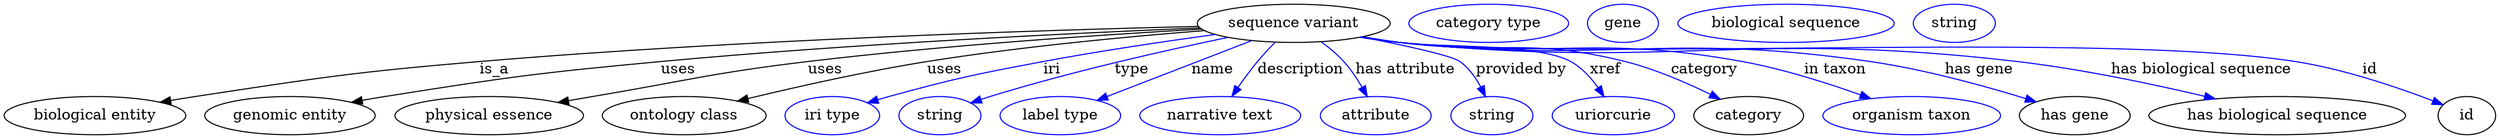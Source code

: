digraph {
	graph [bb="0,0,2335.1,123"];
	node [label="\N"];
	"sequence variant"	[height=0.5,
		label="sequence variant",
		pos="1208.1,105",
		width=2.5095];
	"biological entity"	[height=0.5,
		pos="85.142,18",
		width=2.3651];
	"sequence variant" -> "biological entity"	[label=is_a,
		lp="460.14,61.5",
		pos="e,146.24,30.562 1118.8,102.13 976.37,98.641 688.95,89.55 446.14,69 327,58.916 297.35,53.98 179.14,36 171.73,34.873 164.01,33.614 \
156.31,32.305"];
	"genomic entity"	[height=0.5,
		pos="268.14,18",
		width=2.2206];
	"sequence variant" -> "genomic entity"	[label=uses,
		lp="631.64,61.5",
		pos="e,325.98,30.582 1120.1,100.68 1004.2,95.884 794.07,85.704 615.14,69 500.04,58.255 471.3,54.186 357.14,36 350.36,34.919 343.3,33.712 \
336.25,32.454"];
	"physical essence"	[height=0.5,
		pos="454.14,18",
		width=2.4553];
	"sequence variant" -> "physical essence"	[label=uses,
		lp="769.64,61.5",
		pos="e,518.56,30.398 1122,99.563 1030.3,94.331 881.17,84.353 753.14,69 662.82,58.168 640.83,51.185 551.14,36 543.82,34.76 536.18,33.451 \
528.56,32.132"];
	"ontology class"	[height=0.5,
		pos="637.14,18",
		width=2.1304];
	"sequence variant" -> "ontology class"	[label=uses,
		lp="881.64,61.5",
		pos="e,687.09,31.679 1124.3,98.131 1054.6,92.613 953.06,83.079 865.14,69 807.55,59.777 742.64,45.119 696.85,34.053"];
	iri	[color=blue,
		height=0.5,
		label="iri type",
		pos="776.14,18",
		width=1.2277];
	"sequence variant" -> iri	[color=blue,
		label=iri,
		lp="982.14,61.5",
		pos="e,809.43,29.938 1134.6,94.483 1088.4,88.132 1027.6,79.112 974.14,69 909.63,56.801 893.51,53.205 830.14,36 826.56,35.029 822.87,33.974 \
819.17,32.883",
		style=solid];
	type	[color=blue,
		height=0.5,
		label=string,
		pos="877.14,18",
		width=1.0652];
	"sequence variant" -> type	[color=blue,
		label=type,
		lp="1056.1,61.5",
		pos="e,906.09,29.935 1146.6,91.733 1088.6,79.606 999.66,59.494 924.14,36 921.38,35.142 918.55,34.22 915.7,33.265",
		style=solid];
	name	[color=blue,
		height=0.5,
		label="label type",
		pos="990.14,18",
		width=1.5707];
	"sequence variant" -> name	[color=blue,
		label=name,
		lp="1133.1,61.5",
		pos="e,1024.4,32.354 1168.9,88.706 1130.9,73.9 1073.5,51.497 1034,36.107",
		style=solid];
	description	[color=blue,
		height=0.5,
		label="narrative text",
		pos="1140.1,18",
		width=2.0943];
	"sequence variant" -> description	[color=blue,
		label=description,
		lp="1213.6,61.5",
		pos="e,1150.3,36.264 1190,87.21 1184.3,81.64 1178.2,75.259 1173.1,69 1167,61.506 1161,52.858 1155.8,44.883",
		style=solid];
	"has attribute"	[color=blue,
		height=0.5,
		label=attribute,
		pos="1285.1,18",
		width=1.4443];
	"sequence variant" -> "has attribute"	[color=blue,
		label="has attribute",
		lp="1312.1,61.5",
		pos="e,1276.8,35.806 1233.4,87.367 1240.6,81.994 1248.1,75.684 1254.1,69 1260.7,61.751 1266.7,52.916 1271.7,44.701",
		style=solid];
	"provided by"	[color=blue,
		height=0.5,
		label=string,
		pos="1393.1,18",
		width=1.0652];
	"sequence variant" -> "provided by"	[color=blue,
		label="provided by",
		lp="1419.6,61.5",
		pos="e,1387.1,35.857 1271.7,92.102 1311,84.313 1355.4,74.578 1363.1,69 1371.5,62.987 1377.9,53.899 1382.6,45.113",
		style=solid];
	xref	[color=blue,
		height=0.5,
		label=uriorcurie,
		pos="1507.1,18",
		width=1.5887];
	"sequence variant" -> xref	[color=blue,
		label=xref,
		lp="1498.6,61.5",
		pos="e,1498,35.868 1272.8,92.355 1284.2,90.451 1296,88.585 1307.1,87 1342.3,81.989 1434.9,85.996 1466.1,69 1476.7,63.249 1485.6,53.548 \
1492.4,44.213",
		style=solid];
	category	[height=0.5,
		pos="1634.1,18",
		width=1.4263];
	"sequence variant" -> category	[color=blue,
		label=category,
		lp="1592.6,61.5",
		pos="e,1607.1,33.49 1271.9,92.231 1283.6,90.307 1295.7,88.467 1307.1,87 1400.1,75.063 1426.3,91.693 1517.1,69 1545.3,61.977 1575.3,49.012 \
1597.9,38.045",
		style=solid];
	"in taxon"	[color=blue,
		height=0.5,
		label="organism taxon",
		pos="1787.1,18",
		width=2.3109];
	"sequence variant" -> "in taxon"	[color=blue,
		label="in taxon",
		lp="1715.1,61.5",
		pos="e,1748.6,34.087 1271.1,92.082 1283,90.137 1295.4,88.328 1307.1,87 1449.1,70.882 1487.6,94.63 1628.1,69 1666.2,62.068 1707.8,48.762 \
1738.9,37.618",
		style=solid];
	"has gene"	[height=0.5,
		pos="1940.1,18",
		width=1.4443];
	"sequence variant" -> "has gene"	[color=blue,
		label="has gene",
		lp="1850.1,61.5",
		pos="e,1903.8,31.039 1270.8,91.98 1282.8,90.032 1295.3,88.248 1307.1,87 1502.2,66.358 1554,97.108 1748.1,69 1798.8,61.66 1855.4,45.975 \
1894,34.118",
		style=solid];
	"has biological sequence"	[height=0.5,
		pos="2130.1,18",
		width=3.34];
	"sequence variant" -> "has biological sequence"	[color=blue,
		label="has biological sequence",
		lp="2058.6,61.5",
		pos="e,2071.9,33.856 1270.5,91.93 1282.6,89.974 1295.3,88.199 1307.1,87 1563.3,61.152 1630.4,98.951 1886.1,69 1946.2,61.964 2013.5,47.692 \
2062.1,36.19",
		style=solid];
	id	[height=0.5,
		pos="2308.1,18",
		width=0.75];
	"sequence variant" -> id	[color=blue,
		label=id,
		lp="2217.1,61.5",
		pos="e,2285.7,28.282 1270.3,91.881 1282.5,89.916 1295.2,88.15 1307.1,87 1493,69.151 1962.6,97.636 2147.1,69 2193.1,61.871 2244,44.345 \
2276,32.065",
		style=solid];
	"named thing_category"	[color=blue,
		height=0.5,
		label="category type",
		pos="1391.1,105",
		width=2.0762];
	"sequence variant_has gene"	[color=blue,
		height=0.5,
		label=gene,
		pos="1517.1,105",
		width=0.92075];
	"sequence variant_has biological sequence"	[color=blue,
		height=0.5,
		label="biological sequence",
		pos="1670.1,105",
		width=2.8164];
	"sequence variant_id"	[color=blue,
		height=0.5,
		label=string,
		pos="1828.1,105",
		width=1.0652];
}
